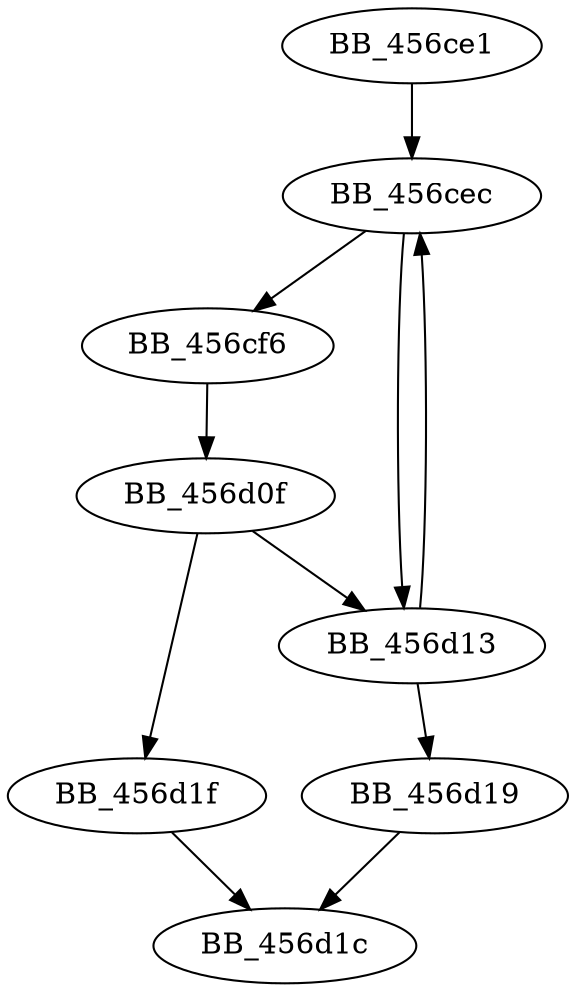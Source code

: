 DiGraph sub_456CE1{
BB_456ce1->BB_456cec
BB_456cec->BB_456cf6
BB_456cec->BB_456d13
BB_456cf6->BB_456d0f
BB_456d0f->BB_456d13
BB_456d0f->BB_456d1f
BB_456d13->BB_456cec
BB_456d13->BB_456d19
BB_456d19->BB_456d1c
BB_456d1f->BB_456d1c
}
